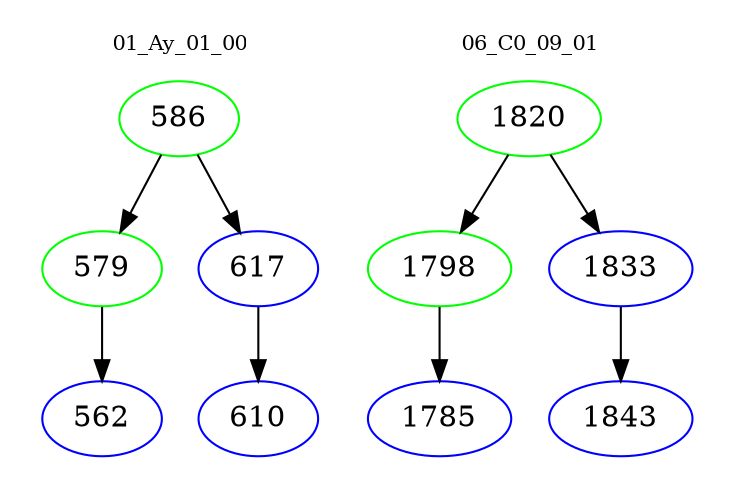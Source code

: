 digraph{
subgraph cluster_0 {
color = white
label = "01_Ay_01_00";
fontsize=10;
T0_586 [label="586", color="green"]
T0_586 -> T0_579 [color="black"]
T0_579 [label="579", color="green"]
T0_579 -> T0_562 [color="black"]
T0_562 [label="562", color="blue"]
T0_586 -> T0_617 [color="black"]
T0_617 [label="617", color="blue"]
T0_617 -> T0_610 [color="black"]
T0_610 [label="610", color="blue"]
}
subgraph cluster_1 {
color = white
label = "06_C0_09_01";
fontsize=10;
T1_1820 [label="1820", color="green"]
T1_1820 -> T1_1798 [color="black"]
T1_1798 [label="1798", color="green"]
T1_1798 -> T1_1785 [color="black"]
T1_1785 [label="1785", color="blue"]
T1_1820 -> T1_1833 [color="black"]
T1_1833 [label="1833", color="blue"]
T1_1833 -> T1_1843 [color="black"]
T1_1843 [label="1843", color="blue"]
}
}
